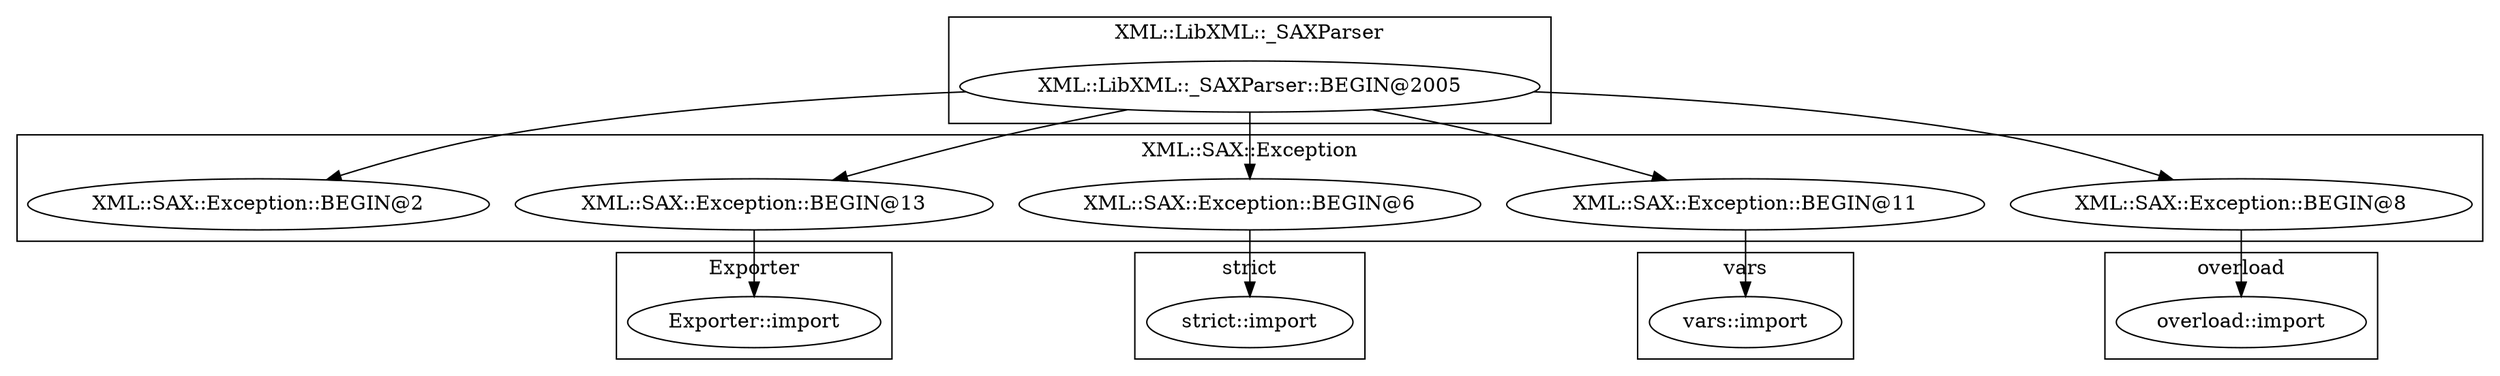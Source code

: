 digraph {
graph [overlap=false]
subgraph cluster_XML_SAX_Exception {
	label="XML::SAX::Exception";
	"XML::SAX::Exception::BEGIN@13";
	"XML::SAX::Exception::BEGIN@6";
	"XML::SAX::Exception::BEGIN@11";
	"XML::SAX::Exception::BEGIN@8";
	"XML::SAX::Exception::BEGIN@2";
}
subgraph cluster_Exporter {
	label="Exporter";
	"Exporter::import";
}
subgraph cluster_overload {
	label="overload";
	"overload::import";
}
subgraph cluster_XML_LibXML__SAXParser {
	label="XML::LibXML::_SAXParser";
	"XML::LibXML::_SAXParser::BEGIN@2005";
}
subgraph cluster_vars {
	label="vars";
	"vars::import";
}
subgraph cluster_strict {
	label="strict";
	"strict::import";
}
"XML::LibXML::_SAXParser::BEGIN@2005" -> "XML::SAX::Exception::BEGIN@11";
"XML::SAX::Exception::BEGIN@8" -> "overload::import";
"XML::SAX::Exception::BEGIN@6" -> "strict::import";
"XML::LibXML::_SAXParser::BEGIN@2005" -> "XML::SAX::Exception::BEGIN@2";
"XML::SAX::Exception::BEGIN@13" -> "Exporter::import";
"XML::SAX::Exception::BEGIN@11" -> "vars::import";
"XML::LibXML::_SAXParser::BEGIN@2005" -> "XML::SAX::Exception::BEGIN@8";
"XML::LibXML::_SAXParser::BEGIN@2005" -> "XML::SAX::Exception::BEGIN@6";
"XML::LibXML::_SAXParser::BEGIN@2005" -> "XML::SAX::Exception::BEGIN@13";
}
